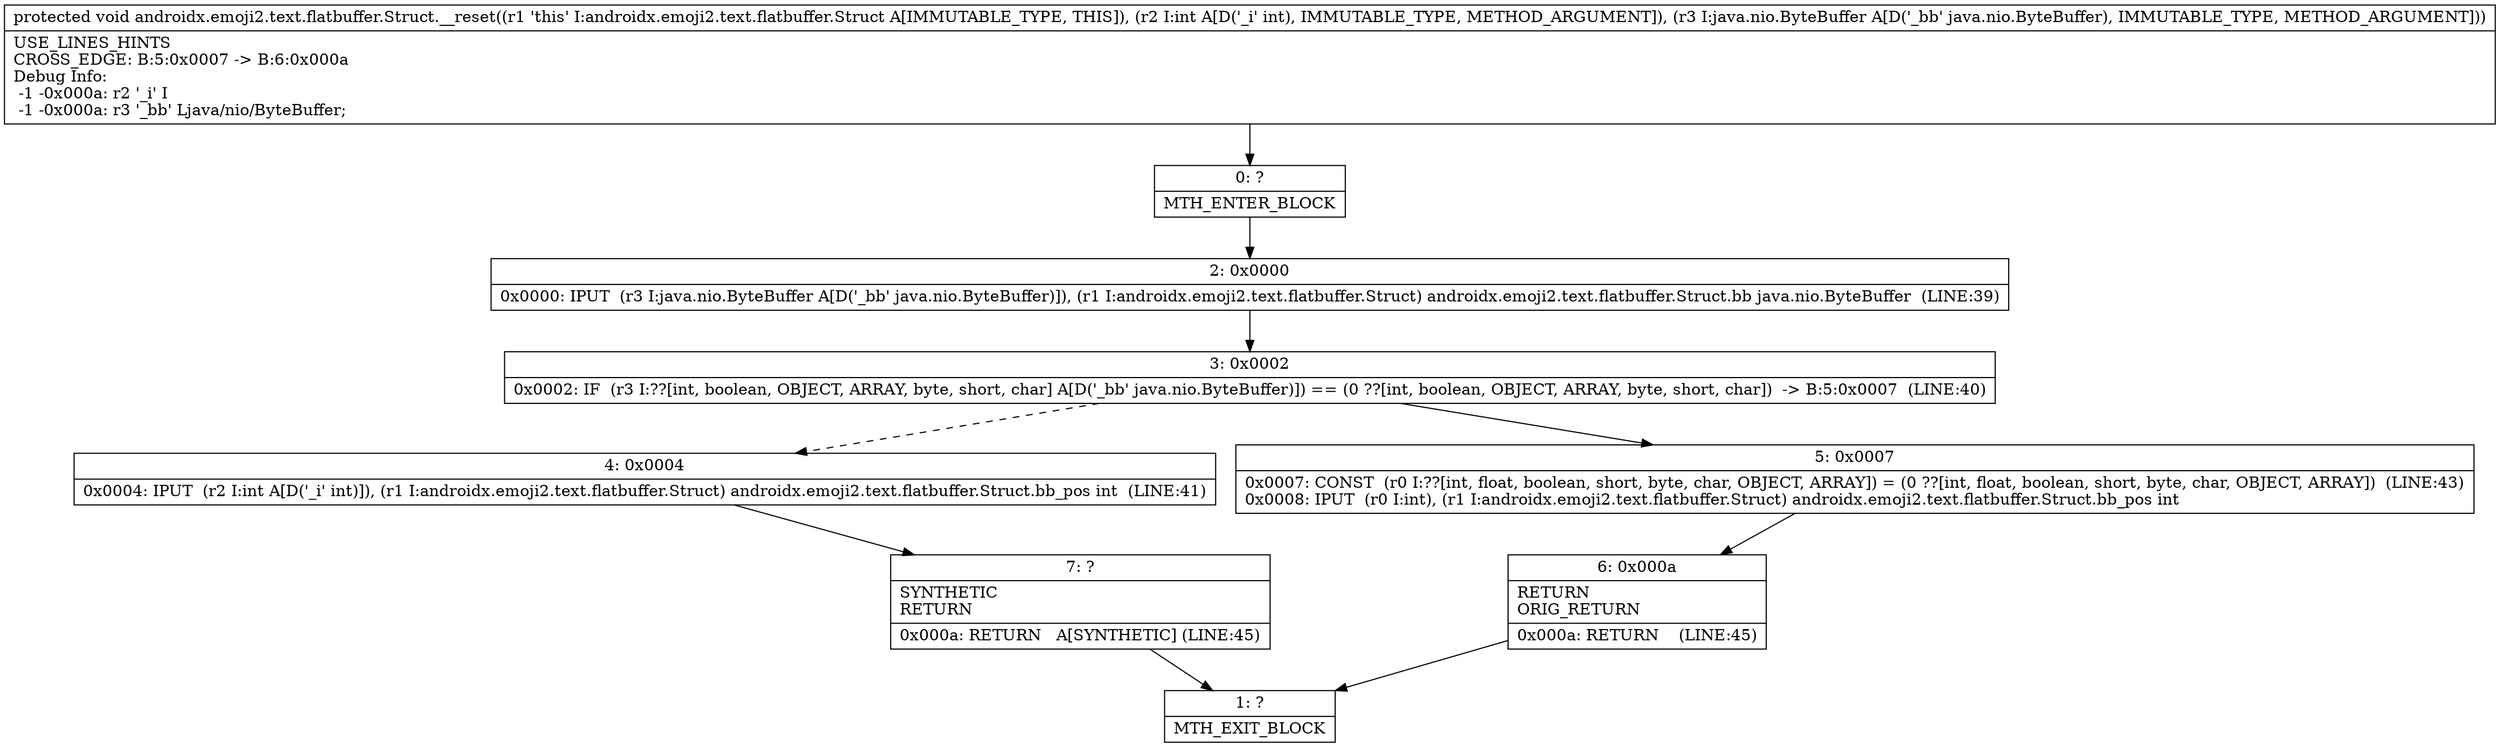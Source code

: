 digraph "CFG forandroidx.emoji2.text.flatbuffer.Struct.__reset(ILjava\/nio\/ByteBuffer;)V" {
Node_0 [shape=record,label="{0\:\ ?|MTH_ENTER_BLOCK\l}"];
Node_2 [shape=record,label="{2\:\ 0x0000|0x0000: IPUT  (r3 I:java.nio.ByteBuffer A[D('_bb' java.nio.ByteBuffer)]), (r1 I:androidx.emoji2.text.flatbuffer.Struct) androidx.emoji2.text.flatbuffer.Struct.bb java.nio.ByteBuffer  (LINE:39)\l}"];
Node_3 [shape=record,label="{3\:\ 0x0002|0x0002: IF  (r3 I:??[int, boolean, OBJECT, ARRAY, byte, short, char] A[D('_bb' java.nio.ByteBuffer)]) == (0 ??[int, boolean, OBJECT, ARRAY, byte, short, char])  \-\> B:5:0x0007  (LINE:40)\l}"];
Node_4 [shape=record,label="{4\:\ 0x0004|0x0004: IPUT  (r2 I:int A[D('_i' int)]), (r1 I:androidx.emoji2.text.flatbuffer.Struct) androidx.emoji2.text.flatbuffer.Struct.bb_pos int  (LINE:41)\l}"];
Node_7 [shape=record,label="{7\:\ ?|SYNTHETIC\lRETURN\l|0x000a: RETURN   A[SYNTHETIC] (LINE:45)\l}"];
Node_1 [shape=record,label="{1\:\ ?|MTH_EXIT_BLOCK\l}"];
Node_5 [shape=record,label="{5\:\ 0x0007|0x0007: CONST  (r0 I:??[int, float, boolean, short, byte, char, OBJECT, ARRAY]) = (0 ??[int, float, boolean, short, byte, char, OBJECT, ARRAY])  (LINE:43)\l0x0008: IPUT  (r0 I:int), (r1 I:androidx.emoji2.text.flatbuffer.Struct) androidx.emoji2.text.flatbuffer.Struct.bb_pos int \l}"];
Node_6 [shape=record,label="{6\:\ 0x000a|RETURN\lORIG_RETURN\l|0x000a: RETURN    (LINE:45)\l}"];
MethodNode[shape=record,label="{protected void androidx.emoji2.text.flatbuffer.Struct.__reset((r1 'this' I:androidx.emoji2.text.flatbuffer.Struct A[IMMUTABLE_TYPE, THIS]), (r2 I:int A[D('_i' int), IMMUTABLE_TYPE, METHOD_ARGUMENT]), (r3 I:java.nio.ByteBuffer A[D('_bb' java.nio.ByteBuffer), IMMUTABLE_TYPE, METHOD_ARGUMENT]))  | USE_LINES_HINTS\lCROSS_EDGE: B:5:0x0007 \-\> B:6:0x000a\lDebug Info:\l  \-1 \-0x000a: r2 '_i' I\l  \-1 \-0x000a: r3 '_bb' Ljava\/nio\/ByteBuffer;\l}"];
MethodNode -> Node_0;Node_0 -> Node_2;
Node_2 -> Node_3;
Node_3 -> Node_4[style=dashed];
Node_3 -> Node_5;
Node_4 -> Node_7;
Node_7 -> Node_1;
Node_5 -> Node_6;
Node_6 -> Node_1;
}

